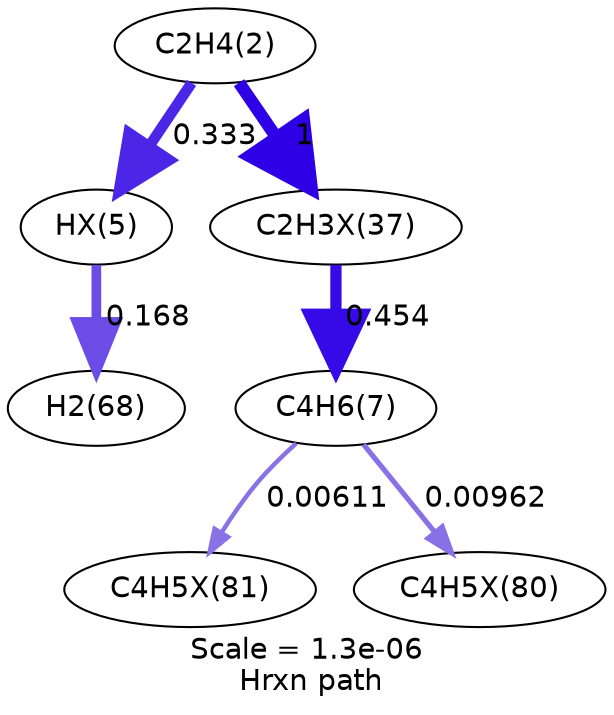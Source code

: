 digraph reaction_paths {
center=1;
s5 -> s43[fontname="Helvetica", style="setlinewidth(5.17)", arrowsize=2.59, color="0.7, 0.833, 0.9"
, label=" 0.333"];
s5 -> s44[fontname="Helvetica", style="setlinewidth(6)", arrowsize=3, color="0.7, 1.5, 0.9"
, label=" 1"];
s43 -> s11[fontname="Helvetica", style="setlinewidth(4.65)", arrowsize=2.33, color="0.7, 0.668, 0.9"
, label=" 0.168"];
s44 -> s8[fontname="Helvetica", style="setlinewidth(5.4)", arrowsize=2.7, color="0.7, 0.954, 0.9"
, label=" 0.454"];
s8 -> s56[fontname="Helvetica", style="setlinewidth(2.15)", arrowsize=1.08, color="0.7, 0.506, 0.9"
, label=" 0.00611"];
s8 -> s55[fontname="Helvetica", style="setlinewidth(2.49)", arrowsize=1.25, color="0.7, 0.51, 0.9"
, label=" 0.00962"];
s5 [ fontname="Helvetica", label="C2H4(2)"];
s8 [ fontname="Helvetica", label="C4H6(7)"];
s11 [ fontname="Helvetica", label="H2(68)"];
s43 [ fontname="Helvetica", label="HX(5)"];
s44 [ fontname="Helvetica", label="C2H3X(37)"];
s55 [ fontname="Helvetica", label="C4H5X(80)"];
s56 [ fontname="Helvetica", label="C4H5X(81)"];
 label = "Scale = 1.3e-06\l Hrxn path";
 fontname = "Helvetica";
}
